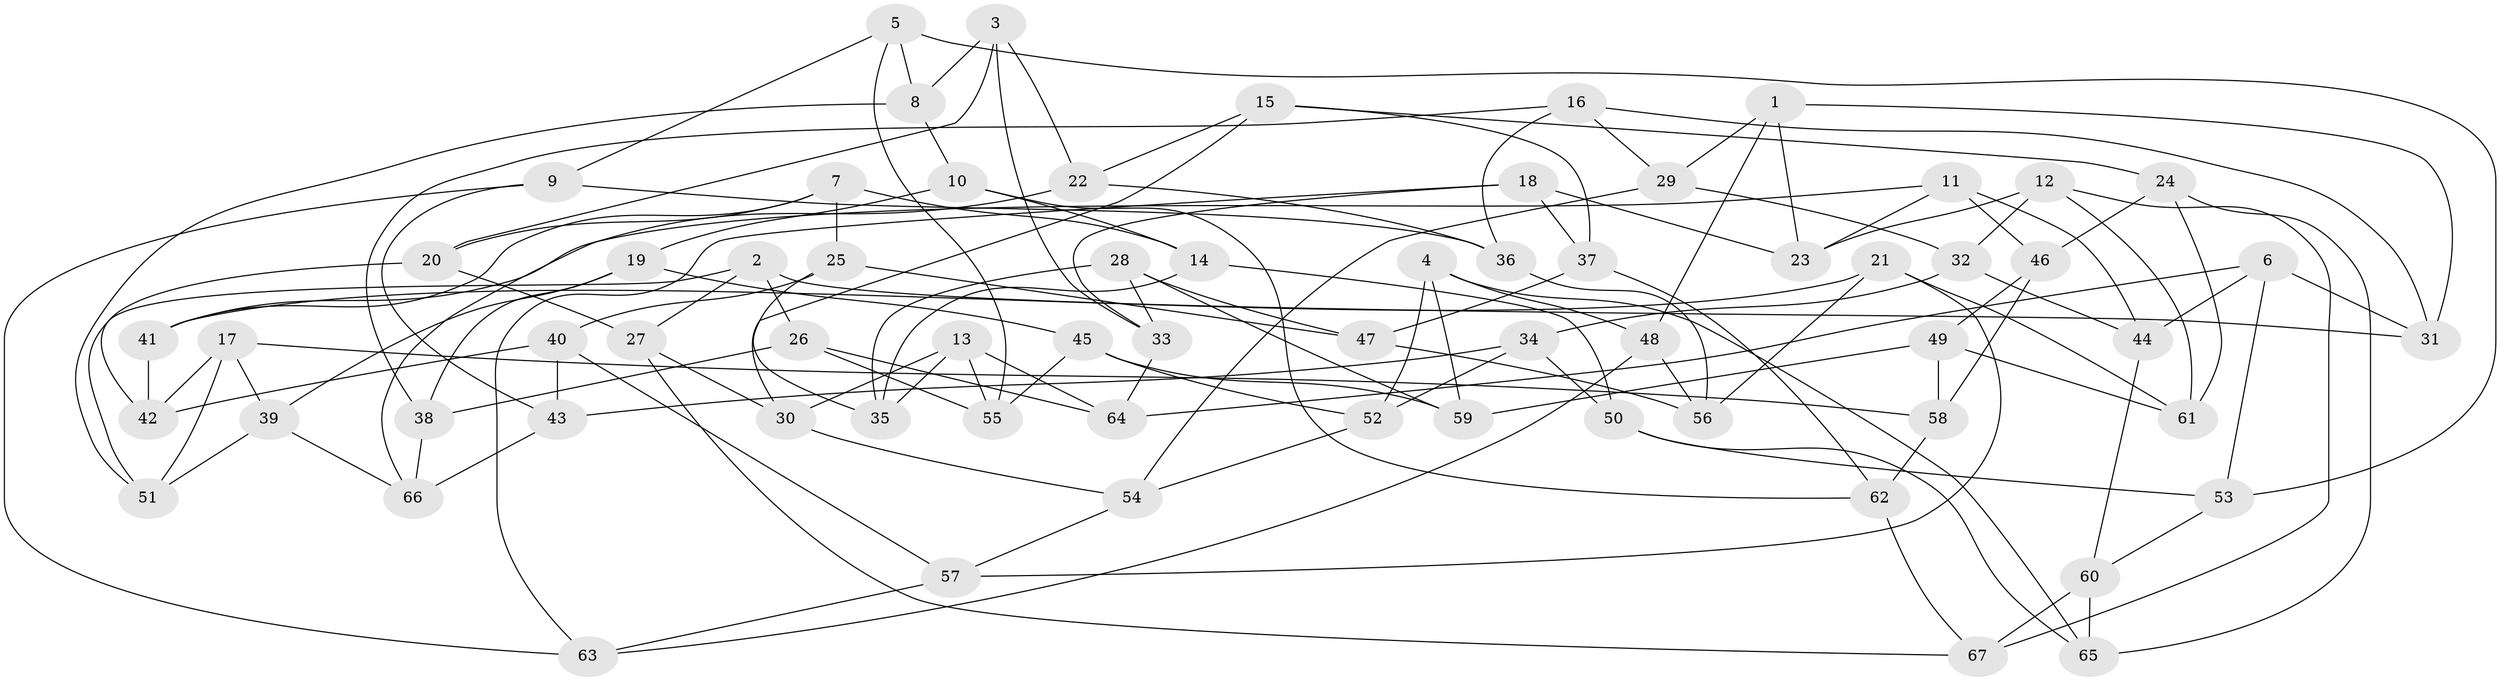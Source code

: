 // Generated by graph-tools (version 1.1) at 2025/26/03/09/25 03:26:50]
// undirected, 67 vertices, 134 edges
graph export_dot {
graph [start="1"]
  node [color=gray90,style=filled];
  1;
  2;
  3;
  4;
  5;
  6;
  7;
  8;
  9;
  10;
  11;
  12;
  13;
  14;
  15;
  16;
  17;
  18;
  19;
  20;
  21;
  22;
  23;
  24;
  25;
  26;
  27;
  28;
  29;
  30;
  31;
  32;
  33;
  34;
  35;
  36;
  37;
  38;
  39;
  40;
  41;
  42;
  43;
  44;
  45;
  46;
  47;
  48;
  49;
  50;
  51;
  52;
  53;
  54;
  55;
  56;
  57;
  58;
  59;
  60;
  61;
  62;
  63;
  64;
  65;
  66;
  67;
  1 -- 48;
  1 -- 31;
  1 -- 29;
  1 -- 23;
  2 -- 27;
  2 -- 26;
  2 -- 31;
  2 -- 51;
  3 -- 33;
  3 -- 22;
  3 -- 8;
  3 -- 20;
  4 -- 65;
  4 -- 48;
  4 -- 59;
  4 -- 52;
  5 -- 9;
  5 -- 55;
  5 -- 53;
  5 -- 8;
  6 -- 53;
  6 -- 31;
  6 -- 64;
  6 -- 44;
  7 -- 14;
  7 -- 41;
  7 -- 20;
  7 -- 25;
  8 -- 10;
  8 -- 51;
  9 -- 36;
  9 -- 43;
  9 -- 63;
  10 -- 19;
  10 -- 62;
  10 -- 14;
  11 -- 44;
  11 -- 23;
  11 -- 46;
  11 -- 41;
  12 -- 23;
  12 -- 67;
  12 -- 61;
  12 -- 32;
  13 -- 30;
  13 -- 35;
  13 -- 64;
  13 -- 55;
  14 -- 50;
  14 -- 35;
  15 -- 37;
  15 -- 30;
  15 -- 24;
  15 -- 22;
  16 -- 36;
  16 -- 38;
  16 -- 29;
  16 -- 31;
  17 -- 39;
  17 -- 42;
  17 -- 51;
  17 -- 58;
  18 -- 37;
  18 -- 63;
  18 -- 23;
  18 -- 33;
  19 -- 39;
  19 -- 38;
  19 -- 45;
  20 -- 27;
  20 -- 42;
  21 -- 56;
  21 -- 61;
  21 -- 41;
  21 -- 57;
  22 -- 66;
  22 -- 36;
  24 -- 65;
  24 -- 46;
  24 -- 61;
  25 -- 40;
  25 -- 35;
  25 -- 47;
  26 -- 64;
  26 -- 38;
  26 -- 55;
  27 -- 67;
  27 -- 30;
  28 -- 33;
  28 -- 47;
  28 -- 35;
  28 -- 59;
  29 -- 32;
  29 -- 54;
  30 -- 54;
  32 -- 34;
  32 -- 44;
  33 -- 64;
  34 -- 52;
  34 -- 50;
  34 -- 43;
  36 -- 56;
  37 -- 47;
  37 -- 62;
  38 -- 66;
  39 -- 66;
  39 -- 51;
  40 -- 57;
  40 -- 42;
  40 -- 43;
  41 -- 42;
  43 -- 66;
  44 -- 60;
  45 -- 55;
  45 -- 59;
  45 -- 52;
  46 -- 49;
  46 -- 58;
  47 -- 56;
  48 -- 63;
  48 -- 56;
  49 -- 58;
  49 -- 61;
  49 -- 59;
  50 -- 53;
  50 -- 65;
  52 -- 54;
  53 -- 60;
  54 -- 57;
  57 -- 63;
  58 -- 62;
  60 -- 67;
  60 -- 65;
  62 -- 67;
}
